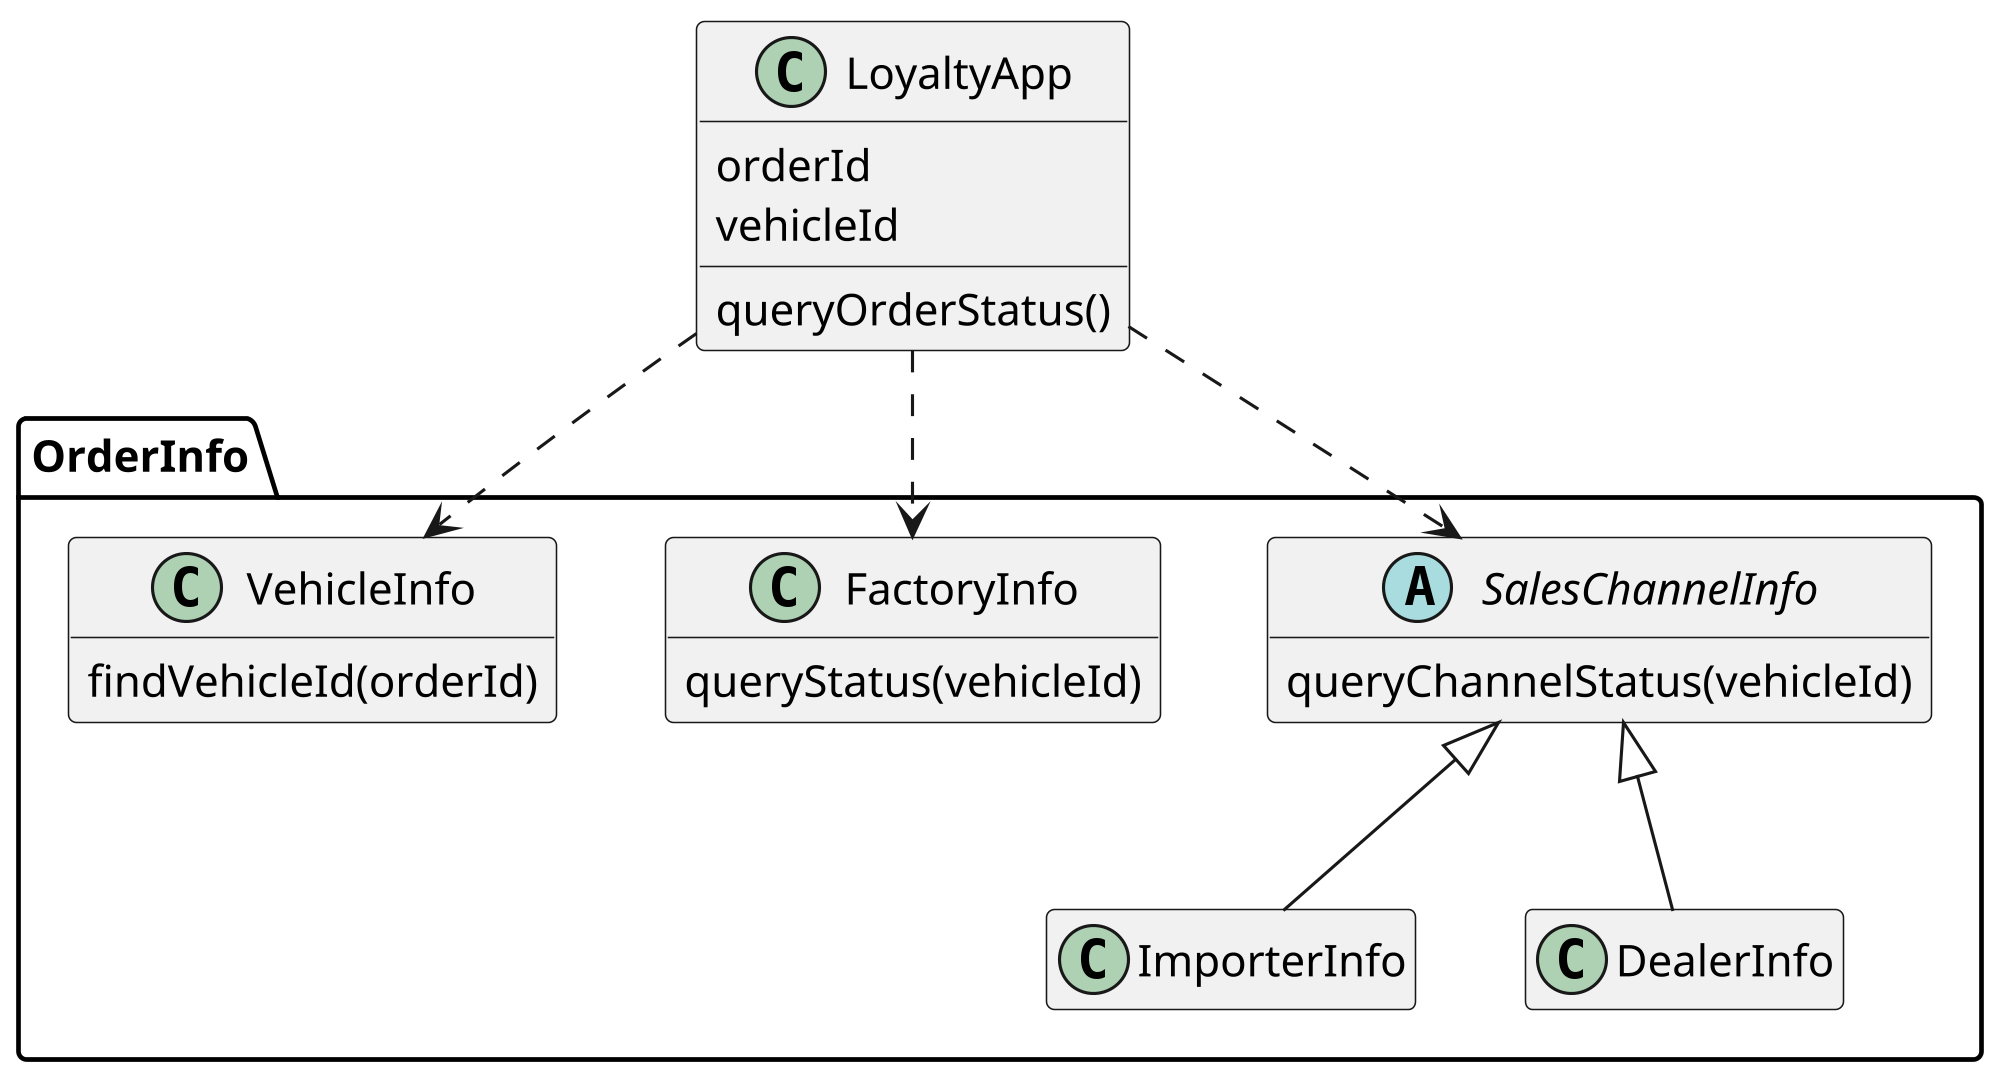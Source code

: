 @startuml facade_problem
skinparam dpi 300
skinparam classAttributeIconSize 0
hide empty members

class LoyaltyApp {
    orderId
    vehicleId
    queryOrderStatus()
}

package "OrderInfo" {
    abstract SalesChannelInfo {
        queryChannelStatus(vehicleId)
    }
    class ImporterInfo extends SalesChannelInfo
    class DealerInfo extends SalesChannelInfo

    class FactoryInfo {
        queryStatus(vehicleId)
    }

    class VehicleInfo {
        findVehicleId(orderId)
    }
}

LoyaltyApp ..> VehicleInfo
LoyaltyApp ..> FactoryInfo
LoyaltyApp ..> SalesChannelInfo

@enduml